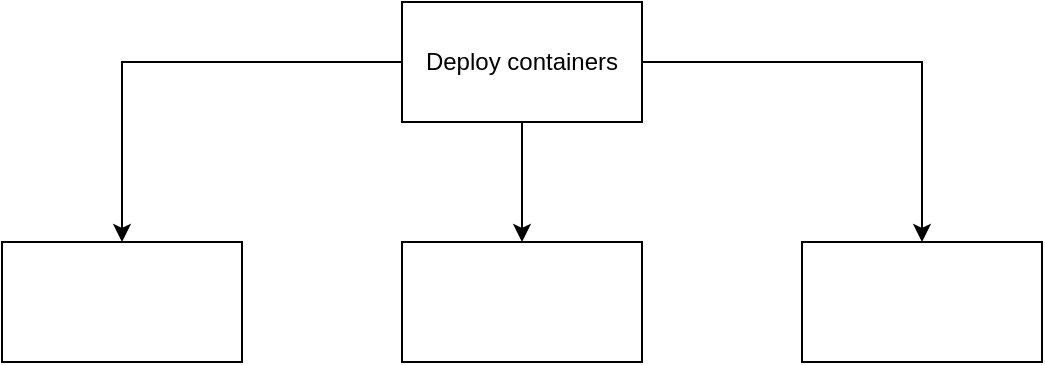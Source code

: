 <mxfile version="19.0.0" type="github">
  <diagram id="MFOlIj4civM8q98xcdhp" name="Page-1">
    <mxGraphModel dx="868" dy="481" grid="1" gridSize="10" guides="1" tooltips="1" connect="1" arrows="1" fold="1" page="1" pageScale="1" pageWidth="827" pageHeight="1169" math="0" shadow="0">
      <root>
        <mxCell id="0" />
        <mxCell id="1" parent="0" />
        <mxCell id="pTlyrDoYvUASfyDpIq4n-4" value="" style="edgeStyle=orthogonalEdgeStyle;rounded=0;orthogonalLoop=1;jettySize=auto;html=1;" edge="1" parent="1" source="pTlyrDoYvUASfyDpIq4n-2" target="pTlyrDoYvUASfyDpIq4n-3">
          <mxGeometry relative="1" as="geometry" />
        </mxCell>
        <mxCell id="pTlyrDoYvUASfyDpIq4n-6" value="" style="edgeStyle=orthogonalEdgeStyle;rounded=0;orthogonalLoop=1;jettySize=auto;html=1;" edge="1" parent="1" source="pTlyrDoYvUASfyDpIq4n-2" target="pTlyrDoYvUASfyDpIq4n-5">
          <mxGeometry relative="1" as="geometry" />
        </mxCell>
        <mxCell id="pTlyrDoYvUASfyDpIq4n-8" value="" style="edgeStyle=orthogonalEdgeStyle;rounded=0;orthogonalLoop=1;jettySize=auto;html=1;" edge="1" parent="1" source="pTlyrDoYvUASfyDpIq4n-2" target="pTlyrDoYvUASfyDpIq4n-7">
          <mxGeometry relative="1" as="geometry" />
        </mxCell>
        <mxCell id="pTlyrDoYvUASfyDpIq4n-2" value="&lt;div&gt;Deploy containers&lt;/div&gt;" style="whiteSpace=wrap;html=1;" vertex="1" parent="1">
          <mxGeometry x="290" y="40" width="120" height="60" as="geometry" />
        </mxCell>
        <mxCell id="pTlyrDoYvUASfyDpIq4n-3" value="" style="whiteSpace=wrap;html=1;" vertex="1" parent="1">
          <mxGeometry x="90" y="160" width="120" height="60" as="geometry" />
        </mxCell>
        <mxCell id="pTlyrDoYvUASfyDpIq4n-5" value="" style="whiteSpace=wrap;html=1;" vertex="1" parent="1">
          <mxGeometry x="290" y="160" width="120" height="60" as="geometry" />
        </mxCell>
        <mxCell id="pTlyrDoYvUASfyDpIq4n-7" value="" style="whiteSpace=wrap;html=1;" vertex="1" parent="1">
          <mxGeometry x="490" y="160" width="120" height="60" as="geometry" />
        </mxCell>
      </root>
    </mxGraphModel>
  </diagram>
</mxfile>
